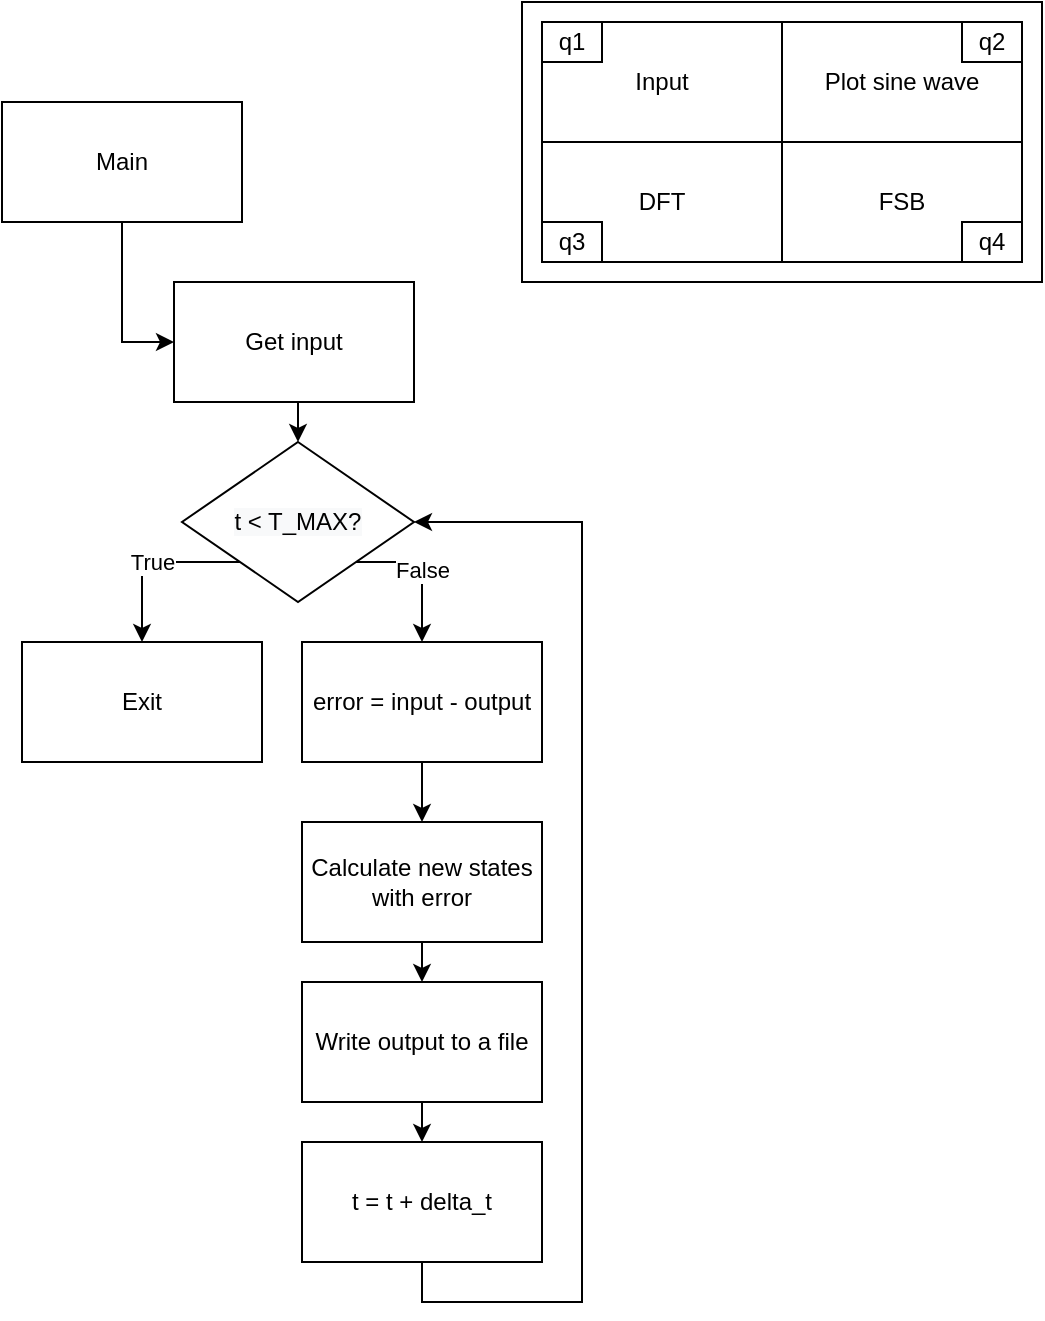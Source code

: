 <mxfile version="13.0.3" type="device"><diagram id="Xr8ncy12kvyffRBZ4_J4" name="Page-1"><mxGraphModel dx="473" dy="321" grid="1" gridSize="10" guides="1" tooltips="1" connect="1" arrows="1" fold="1" page="1" pageScale="1" pageWidth="827" pageHeight="1169" math="0" shadow="0"><root><mxCell id="0"/><mxCell id="1" parent="0"/><mxCell id="Yup4TlelG-6jV7qnjyh2-31" value="" style="rounded=0;whiteSpace=wrap;html=1;fillColor=none;" vertex="1" parent="1"><mxGeometry x="510" y="190" width="260" height="140" as="geometry"/></mxCell><mxCell id="Yup4TlelG-6jV7qnjyh2-21" style="edgeStyle=orthogonalEdgeStyle;rounded=0;orthogonalLoop=1;jettySize=auto;html=1;exitX=0.5;exitY=1;exitDx=0;exitDy=0;entryX=0;entryY=0.5;entryDx=0;entryDy=0;" edge="1" parent="1" source="Yup4TlelG-6jV7qnjyh2-1" target="Yup4TlelG-6jV7qnjyh2-20"><mxGeometry relative="1" as="geometry"/></mxCell><mxCell id="Yup4TlelG-6jV7qnjyh2-1" value="Main" style="rounded=0;whiteSpace=wrap;html=1;" vertex="1" parent="1"><mxGeometry x="250" y="240" width="120" height="60" as="geometry"/></mxCell><mxCell id="Yup4TlelG-6jV7qnjyh2-11" style="edgeStyle=orthogonalEdgeStyle;rounded=0;orthogonalLoop=1;jettySize=auto;html=1;exitX=1;exitY=1;exitDx=0;exitDy=0;entryX=0.5;entryY=0;entryDx=0;entryDy=0;" edge="1" parent="1" source="Yup4TlelG-6jV7qnjyh2-4" target="Yup4TlelG-6jV7qnjyh2-8"><mxGeometry relative="1" as="geometry"><Array as="points"><mxPoint x="460" y="470"/></Array></mxGeometry></mxCell><mxCell id="Yup4TlelG-6jV7qnjyh2-19" value="False" style="edgeLabel;html=1;align=center;verticalAlign=middle;resizable=0;points=[];" vertex="1" connectable="0" parent="Yup4TlelG-6jV7qnjyh2-11"><mxGeometry x="-0.123" y="-4" relative="1" as="geometry"><mxPoint x="1" as="offset"/></mxGeometry></mxCell><mxCell id="Yup4TlelG-6jV7qnjyh2-18" value="True" style="edgeStyle=orthogonalEdgeStyle;rounded=0;orthogonalLoop=1;jettySize=auto;html=1;exitX=0;exitY=1;exitDx=0;exitDy=0;entryX=0.5;entryY=0;entryDx=0;entryDy=0;" edge="1" parent="1" source="Yup4TlelG-6jV7qnjyh2-4" target="Yup4TlelG-6jV7qnjyh2-16"><mxGeometry relative="1" as="geometry"><Array as="points"><mxPoint x="320" y="470"/></Array></mxGeometry></mxCell><mxCell id="Yup4TlelG-6jV7qnjyh2-4" value="&lt;span style=&quot;font-family: &amp;#34;helvetica&amp;#34; ; font-size: 12px ; font-style: normal ; font-weight: 400 ; letter-spacing: normal ; text-align: center ; text-indent: 0px ; text-transform: none ; word-spacing: 0px ; background-color: rgb(248 , 249 , 250) ; float: none ; display: inline&quot;&gt;t &amp;lt; T_MAX?&lt;/span&gt;" style="rhombus;whiteSpace=wrap;html=1;" vertex="1" parent="1"><mxGeometry x="340" y="410" width="116" height="80" as="geometry"/></mxCell><mxCell id="Yup4TlelG-6jV7qnjyh2-15" style="edgeStyle=orthogonalEdgeStyle;rounded=0;orthogonalLoop=1;jettySize=auto;html=1;exitX=0.5;exitY=1;exitDx=0;exitDy=0;entryX=1;entryY=0.5;entryDx=0;entryDy=0;" edge="1" parent="1" source="Yup4TlelG-6jV7qnjyh2-5" target="Yup4TlelG-6jV7qnjyh2-4"><mxGeometry relative="1" as="geometry"><Array as="points"><mxPoint x="460" y="840"/><mxPoint x="540" y="840"/><mxPoint x="540" y="450"/></Array></mxGeometry></mxCell><mxCell id="Yup4TlelG-6jV7qnjyh2-5" value="t = t + delta_t" style="rounded=0;whiteSpace=wrap;html=1;" vertex="1" parent="1"><mxGeometry x="400" y="760" width="120" height="60" as="geometry"/></mxCell><mxCell id="Yup4TlelG-6jV7qnjyh2-13" style="edgeStyle=orthogonalEdgeStyle;rounded=0;orthogonalLoop=1;jettySize=auto;html=1;exitX=0.5;exitY=1;exitDx=0;exitDy=0;entryX=0.5;entryY=0;entryDx=0;entryDy=0;" edge="1" parent="1" source="Yup4TlelG-6jV7qnjyh2-6" target="Yup4TlelG-6jV7qnjyh2-7"><mxGeometry relative="1" as="geometry"/></mxCell><mxCell id="Yup4TlelG-6jV7qnjyh2-6" value="Calculate new states with error" style="rounded=0;whiteSpace=wrap;html=1;" vertex="1" parent="1"><mxGeometry x="400" y="600" width="120" height="60" as="geometry"/></mxCell><mxCell id="Yup4TlelG-6jV7qnjyh2-14" style="edgeStyle=orthogonalEdgeStyle;rounded=0;orthogonalLoop=1;jettySize=auto;html=1;exitX=0.5;exitY=1;exitDx=0;exitDy=0;entryX=0.5;entryY=0;entryDx=0;entryDy=0;" edge="1" parent="1" source="Yup4TlelG-6jV7qnjyh2-7" target="Yup4TlelG-6jV7qnjyh2-5"><mxGeometry relative="1" as="geometry"/></mxCell><mxCell id="Yup4TlelG-6jV7qnjyh2-7" value="Write output to a file" style="rounded=0;whiteSpace=wrap;html=1;" vertex="1" parent="1"><mxGeometry x="400" y="680" width="120" height="60" as="geometry"/></mxCell><mxCell id="Yup4TlelG-6jV7qnjyh2-12" style="edgeStyle=orthogonalEdgeStyle;rounded=0;orthogonalLoop=1;jettySize=auto;html=1;exitX=0.5;exitY=1;exitDx=0;exitDy=0;entryX=0.5;entryY=0;entryDx=0;entryDy=0;" edge="1" parent="1" source="Yup4TlelG-6jV7qnjyh2-8" target="Yup4TlelG-6jV7qnjyh2-6"><mxGeometry relative="1" as="geometry"/></mxCell><mxCell id="Yup4TlelG-6jV7qnjyh2-8" value="error = input - output" style="rounded=0;whiteSpace=wrap;html=1;" vertex="1" parent="1"><mxGeometry x="400" y="510" width="120" height="60" as="geometry"/></mxCell><mxCell id="Yup4TlelG-6jV7qnjyh2-16" value="Exit" style="rounded=0;whiteSpace=wrap;html=1;" vertex="1" parent="1"><mxGeometry x="260" y="510" width="120" height="60" as="geometry"/></mxCell><mxCell id="Yup4TlelG-6jV7qnjyh2-22" style="edgeStyle=orthogonalEdgeStyle;rounded=0;orthogonalLoop=1;jettySize=auto;html=1;exitX=0.5;exitY=1;exitDx=0;exitDy=0;entryX=0.5;entryY=0;entryDx=0;entryDy=0;" edge="1" parent="1" source="Yup4TlelG-6jV7qnjyh2-20" target="Yup4TlelG-6jV7qnjyh2-4"><mxGeometry relative="1" as="geometry"/></mxCell><mxCell id="Yup4TlelG-6jV7qnjyh2-20" value="Get input" style="rounded=0;whiteSpace=wrap;html=1;" vertex="1" parent="1"><mxGeometry x="336" y="330" width="120" height="60" as="geometry"/></mxCell><mxCell id="Yup4TlelG-6jV7qnjyh2-23" value="Input" style="rounded=0;whiteSpace=wrap;html=1;" vertex="1" parent="1"><mxGeometry x="520" y="200" width="120" height="60" as="geometry"/></mxCell><mxCell id="Yup4TlelG-6jV7qnjyh2-24" value="Plot sine wave" style="rounded=0;whiteSpace=wrap;html=1;" vertex="1" parent="1"><mxGeometry x="640" y="200" width="120" height="60" as="geometry"/></mxCell><mxCell id="Yup4TlelG-6jV7qnjyh2-25" value="DFT" style="rounded=0;whiteSpace=wrap;html=1;" vertex="1" parent="1"><mxGeometry x="520" y="260" width="120" height="60" as="geometry"/></mxCell><mxCell id="Yup4TlelG-6jV7qnjyh2-26" value="FSB" style="rounded=0;whiteSpace=wrap;html=1;" vertex="1" parent="1"><mxGeometry x="640" y="260" width="120" height="60" as="geometry"/></mxCell><mxCell id="Yup4TlelG-6jV7qnjyh2-27" value="q1" style="rounded=0;whiteSpace=wrap;html=1;" vertex="1" parent="1"><mxGeometry x="520" y="200" width="30" height="20" as="geometry"/></mxCell><mxCell id="Yup4TlelG-6jV7qnjyh2-28" value="q2" style="rounded=0;whiteSpace=wrap;html=1;" vertex="1" parent="1"><mxGeometry x="730" y="200" width="30" height="20" as="geometry"/></mxCell><mxCell id="Yup4TlelG-6jV7qnjyh2-29" value="q3" style="rounded=0;whiteSpace=wrap;html=1;" vertex="1" parent="1"><mxGeometry x="520" y="300" width="30" height="20" as="geometry"/></mxCell><mxCell id="Yup4TlelG-6jV7qnjyh2-30" value="q4" style="rounded=0;whiteSpace=wrap;html=1;" vertex="1" parent="1"><mxGeometry x="730" y="300" width="30" height="20" as="geometry"/></mxCell></root></mxGraphModel></diagram></mxfile>